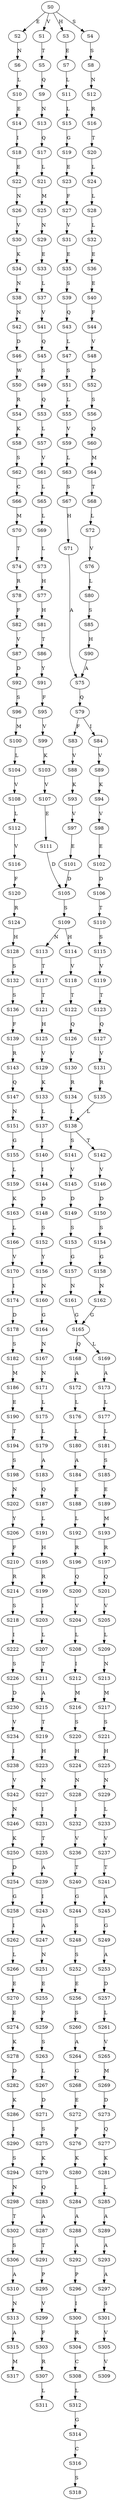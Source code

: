 strict digraph  {
	S0 -> S1 [ label = V ];
	S0 -> S2 [ label = E ];
	S0 -> S3 [ label = H ];
	S0 -> S4 [ label = S ];
	S1 -> S5 [ label = T ];
	S2 -> S6 [ label = N ];
	S3 -> S7 [ label = E ];
	S4 -> S8 [ label = S ];
	S5 -> S9 [ label = Q ];
	S6 -> S10 [ label = L ];
	S7 -> S11 [ label = L ];
	S8 -> S12 [ label = N ];
	S9 -> S13 [ label = N ];
	S10 -> S14 [ label = E ];
	S11 -> S15 [ label = L ];
	S12 -> S16 [ label = R ];
	S13 -> S17 [ label = Q ];
	S14 -> S18 [ label = I ];
	S15 -> S19 [ label = G ];
	S16 -> S20 [ label = T ];
	S17 -> S21 [ label = L ];
	S18 -> S22 [ label = E ];
	S19 -> S23 [ label = E ];
	S20 -> S24 [ label = L ];
	S21 -> S25 [ label = M ];
	S22 -> S26 [ label = N ];
	S23 -> S27 [ label = F ];
	S24 -> S28 [ label = L ];
	S25 -> S29 [ label = N ];
	S26 -> S30 [ label = V ];
	S27 -> S31 [ label = V ];
	S28 -> S32 [ label = L ];
	S29 -> S33 [ label = E ];
	S30 -> S34 [ label = K ];
	S31 -> S35 [ label = E ];
	S32 -> S36 [ label = E ];
	S33 -> S37 [ label = L ];
	S34 -> S38 [ label = N ];
	S35 -> S39 [ label = S ];
	S36 -> S40 [ label = E ];
	S37 -> S41 [ label = V ];
	S38 -> S42 [ label = N ];
	S39 -> S43 [ label = Q ];
	S40 -> S44 [ label = F ];
	S41 -> S45 [ label = Q ];
	S42 -> S46 [ label = D ];
	S43 -> S47 [ label = L ];
	S44 -> S48 [ label = V ];
	S45 -> S49 [ label = S ];
	S46 -> S50 [ label = W ];
	S47 -> S51 [ label = S ];
	S48 -> S52 [ label = D ];
	S49 -> S53 [ label = Q ];
	S50 -> S54 [ label = R ];
	S51 -> S55 [ label = L ];
	S52 -> S56 [ label = S ];
	S53 -> S57 [ label = L ];
	S54 -> S58 [ label = K ];
	S55 -> S59 [ label = V ];
	S56 -> S60 [ label = Q ];
	S57 -> S61 [ label = V ];
	S58 -> S62 [ label = S ];
	S59 -> S63 [ label = L ];
	S60 -> S64 [ label = M ];
	S61 -> S65 [ label = L ];
	S62 -> S66 [ label = C ];
	S63 -> S67 [ label = S ];
	S64 -> S68 [ label = T ];
	S65 -> S69 [ label = L ];
	S66 -> S70 [ label = M ];
	S67 -> S71 [ label = H ];
	S68 -> S72 [ label = L ];
	S69 -> S73 [ label = L ];
	S70 -> S74 [ label = T ];
	S71 -> S75 [ label = A ];
	S72 -> S76 [ label = V ];
	S73 -> S77 [ label = H ];
	S74 -> S78 [ label = R ];
	S75 -> S79 [ label = Q ];
	S76 -> S80 [ label = L ];
	S77 -> S81 [ label = H ];
	S78 -> S82 [ label = F ];
	S79 -> S83 [ label = F ];
	S79 -> S84 [ label = I ];
	S80 -> S85 [ label = S ];
	S81 -> S86 [ label = T ];
	S82 -> S87 [ label = V ];
	S83 -> S88 [ label = V ];
	S84 -> S89 [ label = V ];
	S85 -> S90 [ label = H ];
	S86 -> S91 [ label = Y ];
	S87 -> S92 [ label = D ];
	S88 -> S93 [ label = K ];
	S89 -> S94 [ label = K ];
	S90 -> S75 [ label = A ];
	S91 -> S95 [ label = F ];
	S92 -> S96 [ label = S ];
	S93 -> S97 [ label = V ];
	S94 -> S98 [ label = V ];
	S95 -> S99 [ label = V ];
	S96 -> S100 [ label = M ];
	S97 -> S101 [ label = E ];
	S98 -> S102 [ label = E ];
	S99 -> S103 [ label = K ];
	S100 -> S104 [ label = L ];
	S101 -> S105 [ label = D ];
	S102 -> S106 [ label = D ];
	S103 -> S107 [ label = V ];
	S104 -> S108 [ label = V ];
	S105 -> S109 [ label = S ];
	S106 -> S110 [ label = T ];
	S107 -> S111 [ label = E ];
	S108 -> S112 [ label = L ];
	S109 -> S113 [ label = N ];
	S109 -> S114 [ label = H ];
	S110 -> S115 [ label = S ];
	S111 -> S105 [ label = D ];
	S112 -> S116 [ label = V ];
	S113 -> S117 [ label = T ];
	S114 -> S118 [ label = V ];
	S115 -> S119 [ label = V ];
	S116 -> S120 [ label = F ];
	S117 -> S121 [ label = T ];
	S118 -> S122 [ label = T ];
	S119 -> S123 [ label = T ];
	S120 -> S124 [ label = R ];
	S121 -> S125 [ label = H ];
	S122 -> S126 [ label = Q ];
	S123 -> S127 [ label = Q ];
	S124 -> S128 [ label = H ];
	S125 -> S129 [ label = V ];
	S126 -> S130 [ label = V ];
	S127 -> S131 [ label = V ];
	S128 -> S132 [ label = S ];
	S129 -> S133 [ label = K ];
	S130 -> S134 [ label = R ];
	S131 -> S135 [ label = R ];
	S132 -> S136 [ label = S ];
	S133 -> S137 [ label = L ];
	S134 -> S138 [ label = L ];
	S135 -> S138 [ label = L ];
	S136 -> S139 [ label = F ];
	S137 -> S140 [ label = I ];
	S138 -> S141 [ label = S ];
	S138 -> S142 [ label = T ];
	S139 -> S143 [ label = R ];
	S140 -> S144 [ label = I ];
	S141 -> S145 [ label = V ];
	S142 -> S146 [ label = V ];
	S143 -> S147 [ label = Q ];
	S144 -> S148 [ label = D ];
	S145 -> S149 [ label = D ];
	S146 -> S150 [ label = D ];
	S147 -> S151 [ label = N ];
	S148 -> S152 [ label = S ];
	S149 -> S153 [ label = S ];
	S150 -> S154 [ label = S ];
	S151 -> S155 [ label = G ];
	S152 -> S156 [ label = Y ];
	S153 -> S157 [ label = G ];
	S154 -> S158 [ label = G ];
	S155 -> S159 [ label = L ];
	S156 -> S160 [ label = N ];
	S157 -> S161 [ label = N ];
	S158 -> S162 [ label = N ];
	S159 -> S163 [ label = K ];
	S160 -> S164 [ label = G ];
	S161 -> S165 [ label = G ];
	S162 -> S165 [ label = G ];
	S163 -> S166 [ label = L ];
	S164 -> S167 [ label = N ];
	S165 -> S168 [ label = Q ];
	S165 -> S169 [ label = L ];
	S166 -> S170 [ label = V ];
	S167 -> S171 [ label = N ];
	S168 -> S172 [ label = A ];
	S169 -> S173 [ label = A ];
	S170 -> S174 [ label = I ];
	S171 -> S175 [ label = L ];
	S172 -> S176 [ label = L ];
	S173 -> S177 [ label = L ];
	S174 -> S178 [ label = D ];
	S175 -> S179 [ label = L ];
	S176 -> S180 [ label = L ];
	S177 -> S181 [ label = L ];
	S178 -> S182 [ label = S ];
	S179 -> S183 [ label = A ];
	S180 -> S184 [ label = A ];
	S181 -> S185 [ label = S ];
	S182 -> S186 [ label = M ];
	S183 -> S187 [ label = Q ];
	S184 -> S188 [ label = E ];
	S185 -> S189 [ label = E ];
	S186 -> S190 [ label = E ];
	S187 -> S191 [ label = L ];
	S188 -> S192 [ label = L ];
	S189 -> S193 [ label = M ];
	S190 -> S194 [ label = T ];
	S191 -> S195 [ label = H ];
	S192 -> S196 [ label = R ];
	S193 -> S197 [ label = R ];
	S194 -> S198 [ label = S ];
	S195 -> S199 [ label = R ];
	S196 -> S200 [ label = Q ];
	S197 -> S201 [ label = Q ];
	S198 -> S202 [ label = N ];
	S199 -> S203 [ label = I ];
	S200 -> S204 [ label = V ];
	S201 -> S205 [ label = V ];
	S202 -> S206 [ label = Y ];
	S203 -> S207 [ label = L ];
	S204 -> S208 [ label = L ];
	S205 -> S209 [ label = L ];
	S206 -> S210 [ label = F ];
	S207 -> S211 [ label = T ];
	S208 -> S212 [ label = I ];
	S209 -> S213 [ label = N ];
	S210 -> S214 [ label = R ];
	S211 -> S215 [ label = A ];
	S212 -> S216 [ label = M ];
	S213 -> S217 [ label = M ];
	S214 -> S218 [ label = S ];
	S215 -> S219 [ label = T ];
	S216 -> S220 [ label = S ];
	S217 -> S221 [ label = S ];
	S218 -> S222 [ label = I ];
	S219 -> S223 [ label = H ];
	S220 -> S224 [ label = H ];
	S221 -> S225 [ label = H ];
	S222 -> S226 [ label = S ];
	S223 -> S227 [ label = N ];
	S224 -> S228 [ label = N ];
	S225 -> S229 [ label = N ];
	S226 -> S230 [ label = D ];
	S227 -> S231 [ label = I ];
	S228 -> S232 [ label = I ];
	S229 -> S233 [ label = L ];
	S230 -> S234 [ label = V ];
	S231 -> S235 [ label = T ];
	S232 -> S236 [ label = V ];
	S233 -> S237 [ label = V ];
	S234 -> S238 [ label = I ];
	S235 -> S239 [ label = A ];
	S236 -> S240 [ label = T ];
	S237 -> S241 [ label = T ];
	S238 -> S242 [ label = V ];
	S239 -> S243 [ label = I ];
	S240 -> S244 [ label = G ];
	S241 -> S245 [ label = A ];
	S242 -> S246 [ label = N ];
	S243 -> S247 [ label = A ];
	S244 -> S248 [ label = S ];
	S245 -> S249 [ label = G ];
	S246 -> S250 [ label = K ];
	S247 -> S251 [ label = N ];
	S248 -> S252 [ label = S ];
	S249 -> S253 [ label = A ];
	S250 -> S254 [ label = D ];
	S251 -> S255 [ label = E ];
	S252 -> S256 [ label = E ];
	S253 -> S257 [ label = D ];
	S254 -> S258 [ label = G ];
	S255 -> S259 [ label = P ];
	S256 -> S260 [ label = S ];
	S257 -> S261 [ label = L ];
	S258 -> S262 [ label = I ];
	S259 -> S263 [ label = S ];
	S260 -> S264 [ label = A ];
	S261 -> S265 [ label = V ];
	S262 -> S266 [ label = L ];
	S263 -> S267 [ label = L ];
	S264 -> S268 [ label = G ];
	S265 -> S269 [ label = M ];
	S266 -> S270 [ label = E ];
	S267 -> S271 [ label = D ];
	S268 -> S272 [ label = E ];
	S269 -> S273 [ label = D ];
	S270 -> S274 [ label = E ];
	S271 -> S275 [ label = S ];
	S272 -> S276 [ label = P ];
	S273 -> S277 [ label = Q ];
	S274 -> S278 [ label = K ];
	S275 -> S279 [ label = K ];
	S276 -> S280 [ label = K ];
	S277 -> S281 [ label = K ];
	S278 -> S282 [ label = D ];
	S279 -> S283 [ label = Q ];
	S280 -> S284 [ label = L ];
	S281 -> S285 [ label = L ];
	S282 -> S286 [ label = K ];
	S283 -> S287 [ label = A ];
	S284 -> S288 [ label = A ];
	S285 -> S289 [ label = A ];
	S286 -> S290 [ label = I ];
	S287 -> S291 [ label = T ];
	S288 -> S292 [ label = A ];
	S289 -> S293 [ label = A ];
	S290 -> S294 [ label = S ];
	S291 -> S295 [ label = P ];
	S292 -> S296 [ label = P ];
	S293 -> S297 [ label = A ];
	S294 -> S298 [ label = N ];
	S295 -> S299 [ label = V ];
	S296 -> S300 [ label = I ];
	S297 -> S301 [ label = S ];
	S298 -> S302 [ label = T ];
	S299 -> S303 [ label = F ];
	S300 -> S304 [ label = R ];
	S301 -> S305 [ label = V ];
	S302 -> S306 [ label = S ];
	S303 -> S307 [ label = R ];
	S304 -> S308 [ label = C ];
	S305 -> S309 [ label = V ];
	S306 -> S310 [ label = A ];
	S307 -> S311 [ label = L ];
	S308 -> S312 [ label = L ];
	S310 -> S313 [ label = N ];
	S312 -> S314 [ label = G ];
	S313 -> S315 [ label = A ];
	S314 -> S316 [ label = C ];
	S315 -> S317 [ label = M ];
	S316 -> S318 [ label = S ];
}
